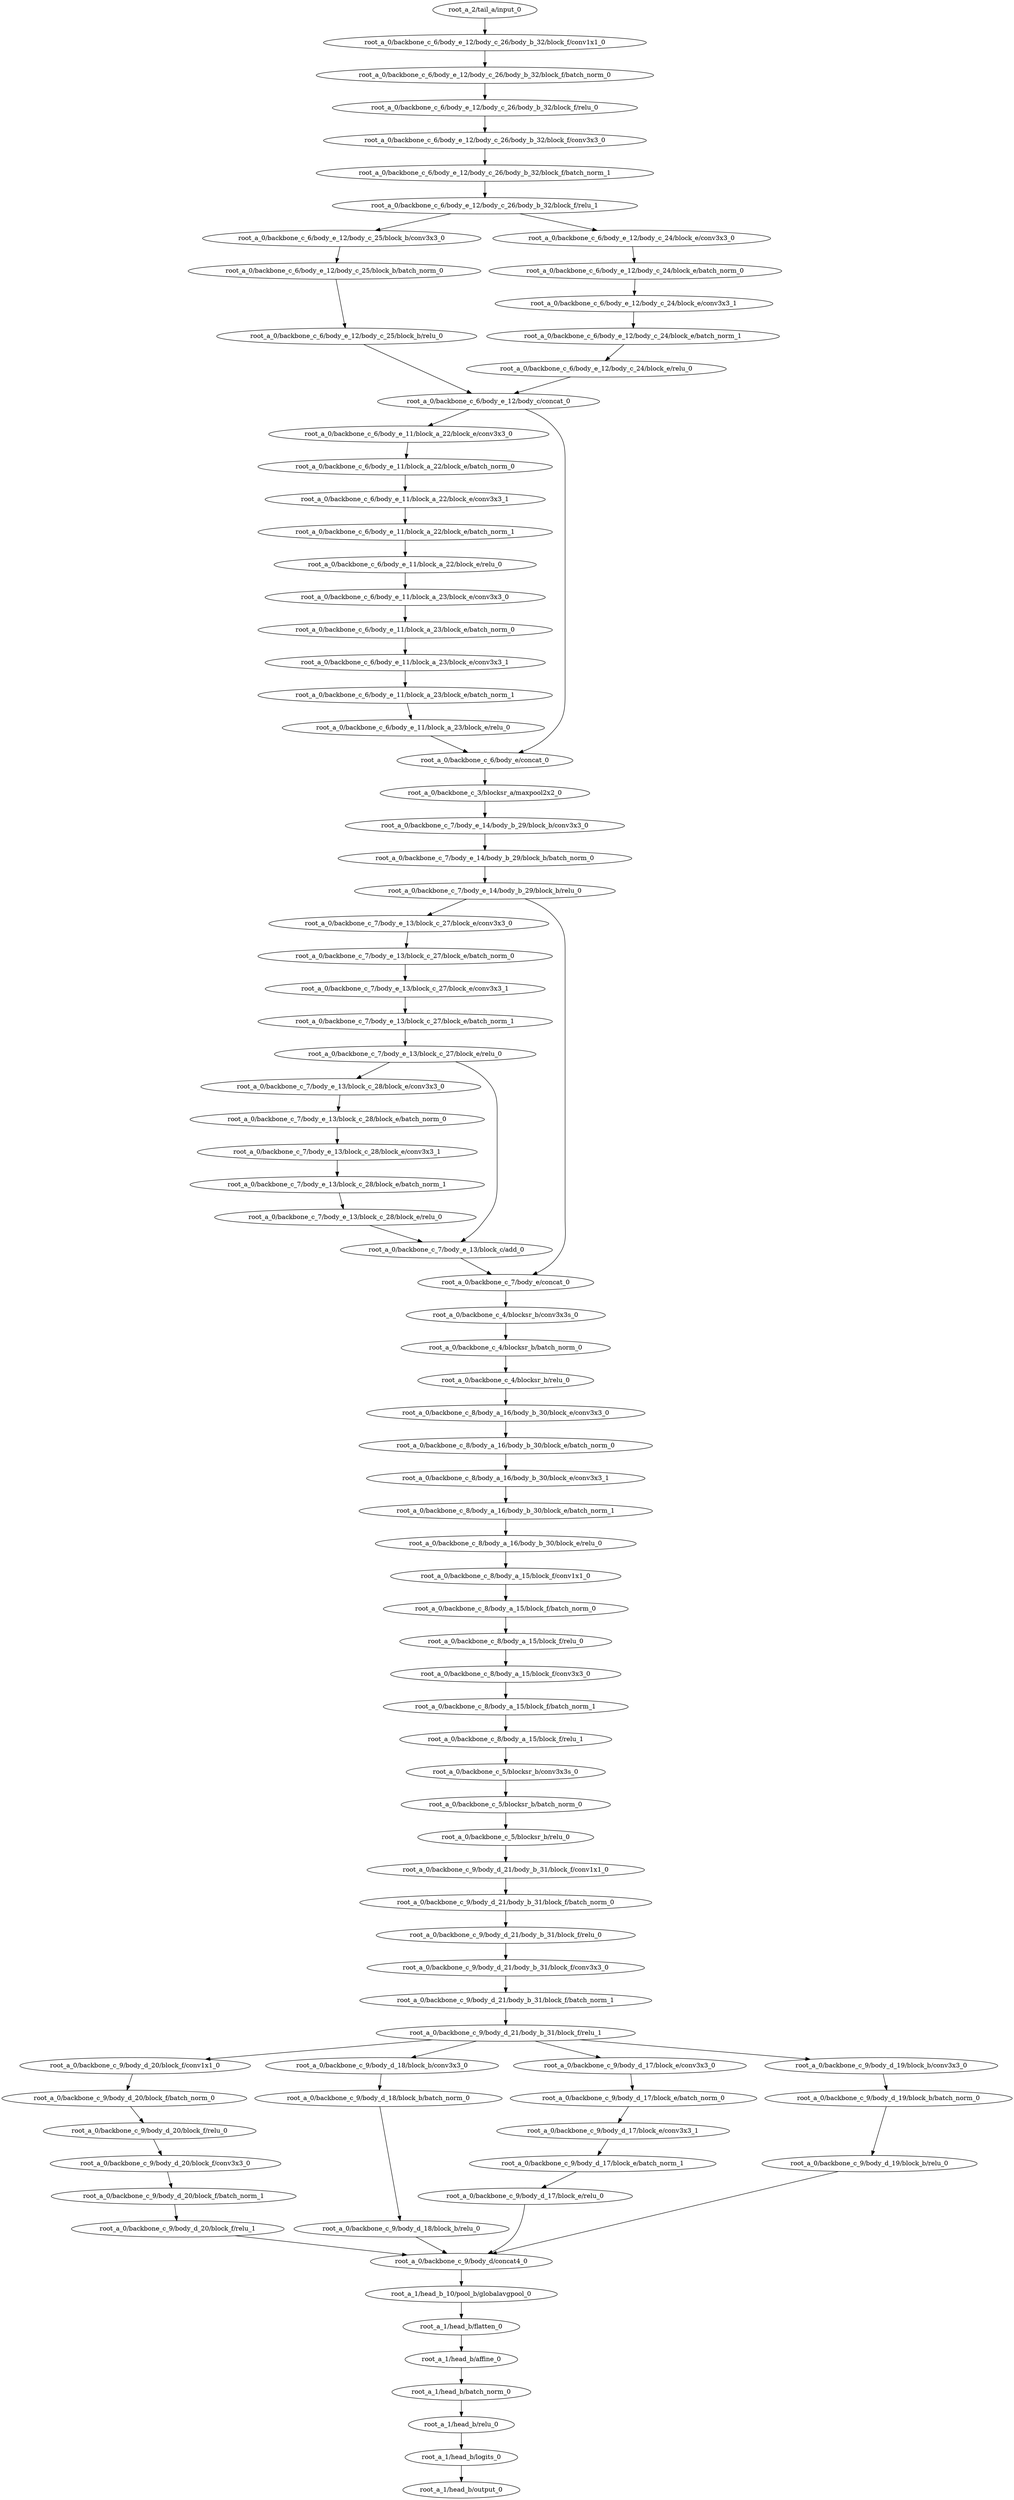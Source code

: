 digraph root_a {
	"root_a_2/tail_a/input_0"
	"root_a_0/backbone_c_6/body_e_12/body_c_26/body_b_32/block_f/conv1x1_0"
	"root_a_0/backbone_c_6/body_e_12/body_c_26/body_b_32/block_f/batch_norm_0"
	"root_a_0/backbone_c_6/body_e_12/body_c_26/body_b_32/block_f/relu_0"
	"root_a_0/backbone_c_6/body_e_12/body_c_26/body_b_32/block_f/conv3x3_0"
	"root_a_0/backbone_c_6/body_e_12/body_c_26/body_b_32/block_f/batch_norm_1"
	"root_a_0/backbone_c_6/body_e_12/body_c_26/body_b_32/block_f/relu_1"
	"root_a_0/backbone_c_6/body_e_12/body_c_25/block_b/conv3x3_0"
	"root_a_0/backbone_c_6/body_e_12/body_c_25/block_b/batch_norm_0"
	"root_a_0/backbone_c_6/body_e_12/body_c_25/block_b/relu_0"
	"root_a_0/backbone_c_6/body_e_12/body_c_24/block_e/conv3x3_0"
	"root_a_0/backbone_c_6/body_e_12/body_c_24/block_e/batch_norm_0"
	"root_a_0/backbone_c_6/body_e_12/body_c_24/block_e/conv3x3_1"
	"root_a_0/backbone_c_6/body_e_12/body_c_24/block_e/batch_norm_1"
	"root_a_0/backbone_c_6/body_e_12/body_c_24/block_e/relu_0"
	"root_a_0/backbone_c_6/body_e_12/body_c/concat_0"
	"root_a_0/backbone_c_6/body_e_11/block_a_22/block_e/conv3x3_0"
	"root_a_0/backbone_c_6/body_e_11/block_a_22/block_e/batch_norm_0"
	"root_a_0/backbone_c_6/body_e_11/block_a_22/block_e/conv3x3_1"
	"root_a_0/backbone_c_6/body_e_11/block_a_22/block_e/batch_norm_1"
	"root_a_0/backbone_c_6/body_e_11/block_a_22/block_e/relu_0"
	"root_a_0/backbone_c_6/body_e_11/block_a_23/block_e/conv3x3_0"
	"root_a_0/backbone_c_6/body_e_11/block_a_23/block_e/batch_norm_0"
	"root_a_0/backbone_c_6/body_e_11/block_a_23/block_e/conv3x3_1"
	"root_a_0/backbone_c_6/body_e_11/block_a_23/block_e/batch_norm_1"
	"root_a_0/backbone_c_6/body_e_11/block_a_23/block_e/relu_0"
	"root_a_0/backbone_c_6/body_e/concat_0"
	"root_a_0/backbone_c_3/blocksr_a/maxpool2x2_0"
	"root_a_0/backbone_c_7/body_e_14/body_b_29/block_b/conv3x3_0"
	"root_a_0/backbone_c_7/body_e_14/body_b_29/block_b/batch_norm_0"
	"root_a_0/backbone_c_7/body_e_14/body_b_29/block_b/relu_0"
	"root_a_0/backbone_c_7/body_e_13/block_c_27/block_e/conv3x3_0"
	"root_a_0/backbone_c_7/body_e_13/block_c_27/block_e/batch_norm_0"
	"root_a_0/backbone_c_7/body_e_13/block_c_27/block_e/conv3x3_1"
	"root_a_0/backbone_c_7/body_e_13/block_c_27/block_e/batch_norm_1"
	"root_a_0/backbone_c_7/body_e_13/block_c_27/block_e/relu_0"
	"root_a_0/backbone_c_7/body_e_13/block_c_28/block_e/conv3x3_0"
	"root_a_0/backbone_c_7/body_e_13/block_c_28/block_e/batch_norm_0"
	"root_a_0/backbone_c_7/body_e_13/block_c_28/block_e/conv3x3_1"
	"root_a_0/backbone_c_7/body_e_13/block_c_28/block_e/batch_norm_1"
	"root_a_0/backbone_c_7/body_e_13/block_c_28/block_e/relu_0"
	"root_a_0/backbone_c_7/body_e_13/block_c/add_0"
	"root_a_0/backbone_c_7/body_e/concat_0"
	"root_a_0/backbone_c_4/blocksr_b/conv3x3s_0"
	"root_a_0/backbone_c_4/blocksr_b/batch_norm_0"
	"root_a_0/backbone_c_4/blocksr_b/relu_0"
	"root_a_0/backbone_c_8/body_a_16/body_b_30/block_e/conv3x3_0"
	"root_a_0/backbone_c_8/body_a_16/body_b_30/block_e/batch_norm_0"
	"root_a_0/backbone_c_8/body_a_16/body_b_30/block_e/conv3x3_1"
	"root_a_0/backbone_c_8/body_a_16/body_b_30/block_e/batch_norm_1"
	"root_a_0/backbone_c_8/body_a_16/body_b_30/block_e/relu_0"
	"root_a_0/backbone_c_8/body_a_15/block_f/conv1x1_0"
	"root_a_0/backbone_c_8/body_a_15/block_f/batch_norm_0"
	"root_a_0/backbone_c_8/body_a_15/block_f/relu_0"
	"root_a_0/backbone_c_8/body_a_15/block_f/conv3x3_0"
	"root_a_0/backbone_c_8/body_a_15/block_f/batch_norm_1"
	"root_a_0/backbone_c_8/body_a_15/block_f/relu_1"
	"root_a_0/backbone_c_5/blocksr_b/conv3x3s_0"
	"root_a_0/backbone_c_5/blocksr_b/batch_norm_0"
	"root_a_0/backbone_c_5/blocksr_b/relu_0"
	"root_a_0/backbone_c_9/body_d_21/body_b_31/block_f/conv1x1_0"
	"root_a_0/backbone_c_9/body_d_21/body_b_31/block_f/batch_norm_0"
	"root_a_0/backbone_c_9/body_d_21/body_b_31/block_f/relu_0"
	"root_a_0/backbone_c_9/body_d_21/body_b_31/block_f/conv3x3_0"
	"root_a_0/backbone_c_9/body_d_21/body_b_31/block_f/batch_norm_1"
	"root_a_0/backbone_c_9/body_d_21/body_b_31/block_f/relu_1"
	"root_a_0/backbone_c_9/body_d_20/block_f/conv1x1_0"
	"root_a_0/backbone_c_9/body_d_20/block_f/batch_norm_0"
	"root_a_0/backbone_c_9/body_d_20/block_f/relu_0"
	"root_a_0/backbone_c_9/body_d_20/block_f/conv3x3_0"
	"root_a_0/backbone_c_9/body_d_20/block_f/batch_norm_1"
	"root_a_0/backbone_c_9/body_d_20/block_f/relu_1"
	"root_a_0/backbone_c_9/body_d_18/block_b/conv3x3_0"
	"root_a_0/backbone_c_9/body_d_18/block_b/batch_norm_0"
	"root_a_0/backbone_c_9/body_d_18/block_b/relu_0"
	"root_a_0/backbone_c_9/body_d_17/block_e/conv3x3_0"
	"root_a_0/backbone_c_9/body_d_17/block_e/batch_norm_0"
	"root_a_0/backbone_c_9/body_d_17/block_e/conv3x3_1"
	"root_a_0/backbone_c_9/body_d_17/block_e/batch_norm_1"
	"root_a_0/backbone_c_9/body_d_17/block_e/relu_0"
	"root_a_0/backbone_c_9/body_d_19/block_b/conv3x3_0"
	"root_a_0/backbone_c_9/body_d_19/block_b/batch_norm_0"
	"root_a_0/backbone_c_9/body_d_19/block_b/relu_0"
	"root_a_0/backbone_c_9/body_d/concat4_0"
	"root_a_1/head_b_10/pool_b/globalavgpool_0"
	"root_a_1/head_b/flatten_0"
	"root_a_1/head_b/affine_0"
	"root_a_1/head_b/batch_norm_0"
	"root_a_1/head_b/relu_0"
	"root_a_1/head_b/logits_0"
	"root_a_1/head_b/output_0"

	"root_a_2/tail_a/input_0" -> "root_a_0/backbone_c_6/body_e_12/body_c_26/body_b_32/block_f/conv1x1_0"
	"root_a_0/backbone_c_6/body_e_12/body_c_26/body_b_32/block_f/conv1x1_0" -> "root_a_0/backbone_c_6/body_e_12/body_c_26/body_b_32/block_f/batch_norm_0"
	"root_a_0/backbone_c_6/body_e_12/body_c_26/body_b_32/block_f/batch_norm_0" -> "root_a_0/backbone_c_6/body_e_12/body_c_26/body_b_32/block_f/relu_0"
	"root_a_0/backbone_c_6/body_e_12/body_c_26/body_b_32/block_f/relu_0" -> "root_a_0/backbone_c_6/body_e_12/body_c_26/body_b_32/block_f/conv3x3_0"
	"root_a_0/backbone_c_6/body_e_12/body_c_26/body_b_32/block_f/conv3x3_0" -> "root_a_0/backbone_c_6/body_e_12/body_c_26/body_b_32/block_f/batch_norm_1"
	"root_a_0/backbone_c_6/body_e_12/body_c_26/body_b_32/block_f/batch_norm_1" -> "root_a_0/backbone_c_6/body_e_12/body_c_26/body_b_32/block_f/relu_1"
	"root_a_0/backbone_c_6/body_e_12/body_c_26/body_b_32/block_f/relu_1" -> "root_a_0/backbone_c_6/body_e_12/body_c_25/block_b/conv3x3_0"
	"root_a_0/backbone_c_6/body_e_12/body_c_25/block_b/conv3x3_0" -> "root_a_0/backbone_c_6/body_e_12/body_c_25/block_b/batch_norm_0"
	"root_a_0/backbone_c_6/body_e_12/body_c_25/block_b/batch_norm_0" -> "root_a_0/backbone_c_6/body_e_12/body_c_25/block_b/relu_0"
	"root_a_0/backbone_c_6/body_e_12/body_c_26/body_b_32/block_f/relu_1" -> "root_a_0/backbone_c_6/body_e_12/body_c_24/block_e/conv3x3_0"
	"root_a_0/backbone_c_6/body_e_12/body_c_24/block_e/conv3x3_0" -> "root_a_0/backbone_c_6/body_e_12/body_c_24/block_e/batch_norm_0"
	"root_a_0/backbone_c_6/body_e_12/body_c_24/block_e/batch_norm_0" -> "root_a_0/backbone_c_6/body_e_12/body_c_24/block_e/conv3x3_1"
	"root_a_0/backbone_c_6/body_e_12/body_c_24/block_e/conv3x3_1" -> "root_a_0/backbone_c_6/body_e_12/body_c_24/block_e/batch_norm_1"
	"root_a_0/backbone_c_6/body_e_12/body_c_24/block_e/batch_norm_1" -> "root_a_0/backbone_c_6/body_e_12/body_c_24/block_e/relu_0"
	"root_a_0/backbone_c_6/body_e_12/body_c_25/block_b/relu_0" -> "root_a_0/backbone_c_6/body_e_12/body_c/concat_0"
	"root_a_0/backbone_c_6/body_e_12/body_c_24/block_e/relu_0" -> "root_a_0/backbone_c_6/body_e_12/body_c/concat_0"
	"root_a_0/backbone_c_6/body_e_12/body_c/concat_0" -> "root_a_0/backbone_c_6/body_e_11/block_a_22/block_e/conv3x3_0"
	"root_a_0/backbone_c_6/body_e_11/block_a_22/block_e/conv3x3_0" -> "root_a_0/backbone_c_6/body_e_11/block_a_22/block_e/batch_norm_0"
	"root_a_0/backbone_c_6/body_e_11/block_a_22/block_e/batch_norm_0" -> "root_a_0/backbone_c_6/body_e_11/block_a_22/block_e/conv3x3_1"
	"root_a_0/backbone_c_6/body_e_11/block_a_22/block_e/conv3x3_1" -> "root_a_0/backbone_c_6/body_e_11/block_a_22/block_e/batch_norm_1"
	"root_a_0/backbone_c_6/body_e_11/block_a_22/block_e/batch_norm_1" -> "root_a_0/backbone_c_6/body_e_11/block_a_22/block_e/relu_0"
	"root_a_0/backbone_c_6/body_e_11/block_a_22/block_e/relu_0" -> "root_a_0/backbone_c_6/body_e_11/block_a_23/block_e/conv3x3_0"
	"root_a_0/backbone_c_6/body_e_11/block_a_23/block_e/conv3x3_0" -> "root_a_0/backbone_c_6/body_e_11/block_a_23/block_e/batch_norm_0"
	"root_a_0/backbone_c_6/body_e_11/block_a_23/block_e/batch_norm_0" -> "root_a_0/backbone_c_6/body_e_11/block_a_23/block_e/conv3x3_1"
	"root_a_0/backbone_c_6/body_e_11/block_a_23/block_e/conv3x3_1" -> "root_a_0/backbone_c_6/body_e_11/block_a_23/block_e/batch_norm_1"
	"root_a_0/backbone_c_6/body_e_11/block_a_23/block_e/batch_norm_1" -> "root_a_0/backbone_c_6/body_e_11/block_a_23/block_e/relu_0"
	"root_a_0/backbone_c_6/body_e_12/body_c/concat_0" -> "root_a_0/backbone_c_6/body_e/concat_0"
	"root_a_0/backbone_c_6/body_e_11/block_a_23/block_e/relu_0" -> "root_a_0/backbone_c_6/body_e/concat_0"
	"root_a_0/backbone_c_6/body_e/concat_0" -> "root_a_0/backbone_c_3/blocksr_a/maxpool2x2_0"
	"root_a_0/backbone_c_3/blocksr_a/maxpool2x2_0" -> "root_a_0/backbone_c_7/body_e_14/body_b_29/block_b/conv3x3_0"
	"root_a_0/backbone_c_7/body_e_14/body_b_29/block_b/conv3x3_0" -> "root_a_0/backbone_c_7/body_e_14/body_b_29/block_b/batch_norm_0"
	"root_a_0/backbone_c_7/body_e_14/body_b_29/block_b/batch_norm_0" -> "root_a_0/backbone_c_7/body_e_14/body_b_29/block_b/relu_0"
	"root_a_0/backbone_c_7/body_e_14/body_b_29/block_b/relu_0" -> "root_a_0/backbone_c_7/body_e_13/block_c_27/block_e/conv3x3_0"
	"root_a_0/backbone_c_7/body_e_13/block_c_27/block_e/conv3x3_0" -> "root_a_0/backbone_c_7/body_e_13/block_c_27/block_e/batch_norm_0"
	"root_a_0/backbone_c_7/body_e_13/block_c_27/block_e/batch_norm_0" -> "root_a_0/backbone_c_7/body_e_13/block_c_27/block_e/conv3x3_1"
	"root_a_0/backbone_c_7/body_e_13/block_c_27/block_e/conv3x3_1" -> "root_a_0/backbone_c_7/body_e_13/block_c_27/block_e/batch_norm_1"
	"root_a_0/backbone_c_7/body_e_13/block_c_27/block_e/batch_norm_1" -> "root_a_0/backbone_c_7/body_e_13/block_c_27/block_e/relu_0"
	"root_a_0/backbone_c_7/body_e_13/block_c_27/block_e/relu_0" -> "root_a_0/backbone_c_7/body_e_13/block_c_28/block_e/conv3x3_0"
	"root_a_0/backbone_c_7/body_e_13/block_c_28/block_e/conv3x3_0" -> "root_a_0/backbone_c_7/body_e_13/block_c_28/block_e/batch_norm_0"
	"root_a_0/backbone_c_7/body_e_13/block_c_28/block_e/batch_norm_0" -> "root_a_0/backbone_c_7/body_e_13/block_c_28/block_e/conv3x3_1"
	"root_a_0/backbone_c_7/body_e_13/block_c_28/block_e/conv3x3_1" -> "root_a_0/backbone_c_7/body_e_13/block_c_28/block_e/batch_norm_1"
	"root_a_0/backbone_c_7/body_e_13/block_c_28/block_e/batch_norm_1" -> "root_a_0/backbone_c_7/body_e_13/block_c_28/block_e/relu_0"
	"root_a_0/backbone_c_7/body_e_13/block_c_27/block_e/relu_0" -> "root_a_0/backbone_c_7/body_e_13/block_c/add_0"
	"root_a_0/backbone_c_7/body_e_13/block_c_28/block_e/relu_0" -> "root_a_0/backbone_c_7/body_e_13/block_c/add_0"
	"root_a_0/backbone_c_7/body_e_13/block_c/add_0" -> "root_a_0/backbone_c_7/body_e/concat_0"
	"root_a_0/backbone_c_7/body_e_14/body_b_29/block_b/relu_0" -> "root_a_0/backbone_c_7/body_e/concat_0"
	"root_a_0/backbone_c_7/body_e/concat_0" -> "root_a_0/backbone_c_4/blocksr_b/conv3x3s_0"
	"root_a_0/backbone_c_4/blocksr_b/conv3x3s_0" -> "root_a_0/backbone_c_4/blocksr_b/batch_norm_0"
	"root_a_0/backbone_c_4/blocksr_b/batch_norm_0" -> "root_a_0/backbone_c_4/blocksr_b/relu_0"
	"root_a_0/backbone_c_4/blocksr_b/relu_0" -> "root_a_0/backbone_c_8/body_a_16/body_b_30/block_e/conv3x3_0"
	"root_a_0/backbone_c_8/body_a_16/body_b_30/block_e/conv3x3_0" -> "root_a_0/backbone_c_8/body_a_16/body_b_30/block_e/batch_norm_0"
	"root_a_0/backbone_c_8/body_a_16/body_b_30/block_e/batch_norm_0" -> "root_a_0/backbone_c_8/body_a_16/body_b_30/block_e/conv3x3_1"
	"root_a_0/backbone_c_8/body_a_16/body_b_30/block_e/conv3x3_1" -> "root_a_0/backbone_c_8/body_a_16/body_b_30/block_e/batch_norm_1"
	"root_a_0/backbone_c_8/body_a_16/body_b_30/block_e/batch_norm_1" -> "root_a_0/backbone_c_8/body_a_16/body_b_30/block_e/relu_0"
	"root_a_0/backbone_c_8/body_a_16/body_b_30/block_e/relu_0" -> "root_a_0/backbone_c_8/body_a_15/block_f/conv1x1_0"
	"root_a_0/backbone_c_8/body_a_15/block_f/conv1x1_0" -> "root_a_0/backbone_c_8/body_a_15/block_f/batch_norm_0"
	"root_a_0/backbone_c_8/body_a_15/block_f/batch_norm_0" -> "root_a_0/backbone_c_8/body_a_15/block_f/relu_0"
	"root_a_0/backbone_c_8/body_a_15/block_f/relu_0" -> "root_a_0/backbone_c_8/body_a_15/block_f/conv3x3_0"
	"root_a_0/backbone_c_8/body_a_15/block_f/conv3x3_0" -> "root_a_0/backbone_c_8/body_a_15/block_f/batch_norm_1"
	"root_a_0/backbone_c_8/body_a_15/block_f/batch_norm_1" -> "root_a_0/backbone_c_8/body_a_15/block_f/relu_1"
	"root_a_0/backbone_c_8/body_a_15/block_f/relu_1" -> "root_a_0/backbone_c_5/blocksr_b/conv3x3s_0"
	"root_a_0/backbone_c_5/blocksr_b/conv3x3s_0" -> "root_a_0/backbone_c_5/blocksr_b/batch_norm_0"
	"root_a_0/backbone_c_5/blocksr_b/batch_norm_0" -> "root_a_0/backbone_c_5/blocksr_b/relu_0"
	"root_a_0/backbone_c_5/blocksr_b/relu_0" -> "root_a_0/backbone_c_9/body_d_21/body_b_31/block_f/conv1x1_0"
	"root_a_0/backbone_c_9/body_d_21/body_b_31/block_f/conv1x1_0" -> "root_a_0/backbone_c_9/body_d_21/body_b_31/block_f/batch_norm_0"
	"root_a_0/backbone_c_9/body_d_21/body_b_31/block_f/batch_norm_0" -> "root_a_0/backbone_c_9/body_d_21/body_b_31/block_f/relu_0"
	"root_a_0/backbone_c_9/body_d_21/body_b_31/block_f/relu_0" -> "root_a_0/backbone_c_9/body_d_21/body_b_31/block_f/conv3x3_0"
	"root_a_0/backbone_c_9/body_d_21/body_b_31/block_f/conv3x3_0" -> "root_a_0/backbone_c_9/body_d_21/body_b_31/block_f/batch_norm_1"
	"root_a_0/backbone_c_9/body_d_21/body_b_31/block_f/batch_norm_1" -> "root_a_0/backbone_c_9/body_d_21/body_b_31/block_f/relu_1"
	"root_a_0/backbone_c_9/body_d_21/body_b_31/block_f/relu_1" -> "root_a_0/backbone_c_9/body_d_20/block_f/conv1x1_0"
	"root_a_0/backbone_c_9/body_d_20/block_f/conv1x1_0" -> "root_a_0/backbone_c_9/body_d_20/block_f/batch_norm_0"
	"root_a_0/backbone_c_9/body_d_20/block_f/batch_norm_0" -> "root_a_0/backbone_c_9/body_d_20/block_f/relu_0"
	"root_a_0/backbone_c_9/body_d_20/block_f/relu_0" -> "root_a_0/backbone_c_9/body_d_20/block_f/conv3x3_0"
	"root_a_0/backbone_c_9/body_d_20/block_f/conv3x3_0" -> "root_a_0/backbone_c_9/body_d_20/block_f/batch_norm_1"
	"root_a_0/backbone_c_9/body_d_20/block_f/batch_norm_1" -> "root_a_0/backbone_c_9/body_d_20/block_f/relu_1"
	"root_a_0/backbone_c_9/body_d_21/body_b_31/block_f/relu_1" -> "root_a_0/backbone_c_9/body_d_18/block_b/conv3x3_0"
	"root_a_0/backbone_c_9/body_d_18/block_b/conv3x3_0" -> "root_a_0/backbone_c_9/body_d_18/block_b/batch_norm_0"
	"root_a_0/backbone_c_9/body_d_18/block_b/batch_norm_0" -> "root_a_0/backbone_c_9/body_d_18/block_b/relu_0"
	"root_a_0/backbone_c_9/body_d_21/body_b_31/block_f/relu_1" -> "root_a_0/backbone_c_9/body_d_17/block_e/conv3x3_0"
	"root_a_0/backbone_c_9/body_d_17/block_e/conv3x3_0" -> "root_a_0/backbone_c_9/body_d_17/block_e/batch_norm_0"
	"root_a_0/backbone_c_9/body_d_17/block_e/batch_norm_0" -> "root_a_0/backbone_c_9/body_d_17/block_e/conv3x3_1"
	"root_a_0/backbone_c_9/body_d_17/block_e/conv3x3_1" -> "root_a_0/backbone_c_9/body_d_17/block_e/batch_norm_1"
	"root_a_0/backbone_c_9/body_d_17/block_e/batch_norm_1" -> "root_a_0/backbone_c_9/body_d_17/block_e/relu_0"
	"root_a_0/backbone_c_9/body_d_21/body_b_31/block_f/relu_1" -> "root_a_0/backbone_c_9/body_d_19/block_b/conv3x3_0"
	"root_a_0/backbone_c_9/body_d_19/block_b/conv3x3_0" -> "root_a_0/backbone_c_9/body_d_19/block_b/batch_norm_0"
	"root_a_0/backbone_c_9/body_d_19/block_b/batch_norm_0" -> "root_a_0/backbone_c_9/body_d_19/block_b/relu_0"
	"root_a_0/backbone_c_9/body_d_20/block_f/relu_1" -> "root_a_0/backbone_c_9/body_d/concat4_0"
	"root_a_0/backbone_c_9/body_d_18/block_b/relu_0" -> "root_a_0/backbone_c_9/body_d/concat4_0"
	"root_a_0/backbone_c_9/body_d_17/block_e/relu_0" -> "root_a_0/backbone_c_9/body_d/concat4_0"
	"root_a_0/backbone_c_9/body_d_19/block_b/relu_0" -> "root_a_0/backbone_c_9/body_d/concat4_0"
	"root_a_0/backbone_c_9/body_d/concat4_0" -> "root_a_1/head_b_10/pool_b/globalavgpool_0"
	"root_a_1/head_b_10/pool_b/globalavgpool_0" -> "root_a_1/head_b/flatten_0"
	"root_a_1/head_b/flatten_0" -> "root_a_1/head_b/affine_0"
	"root_a_1/head_b/affine_0" -> "root_a_1/head_b/batch_norm_0"
	"root_a_1/head_b/batch_norm_0" -> "root_a_1/head_b/relu_0"
	"root_a_1/head_b/relu_0" -> "root_a_1/head_b/logits_0"
	"root_a_1/head_b/logits_0" -> "root_a_1/head_b/output_0"

}